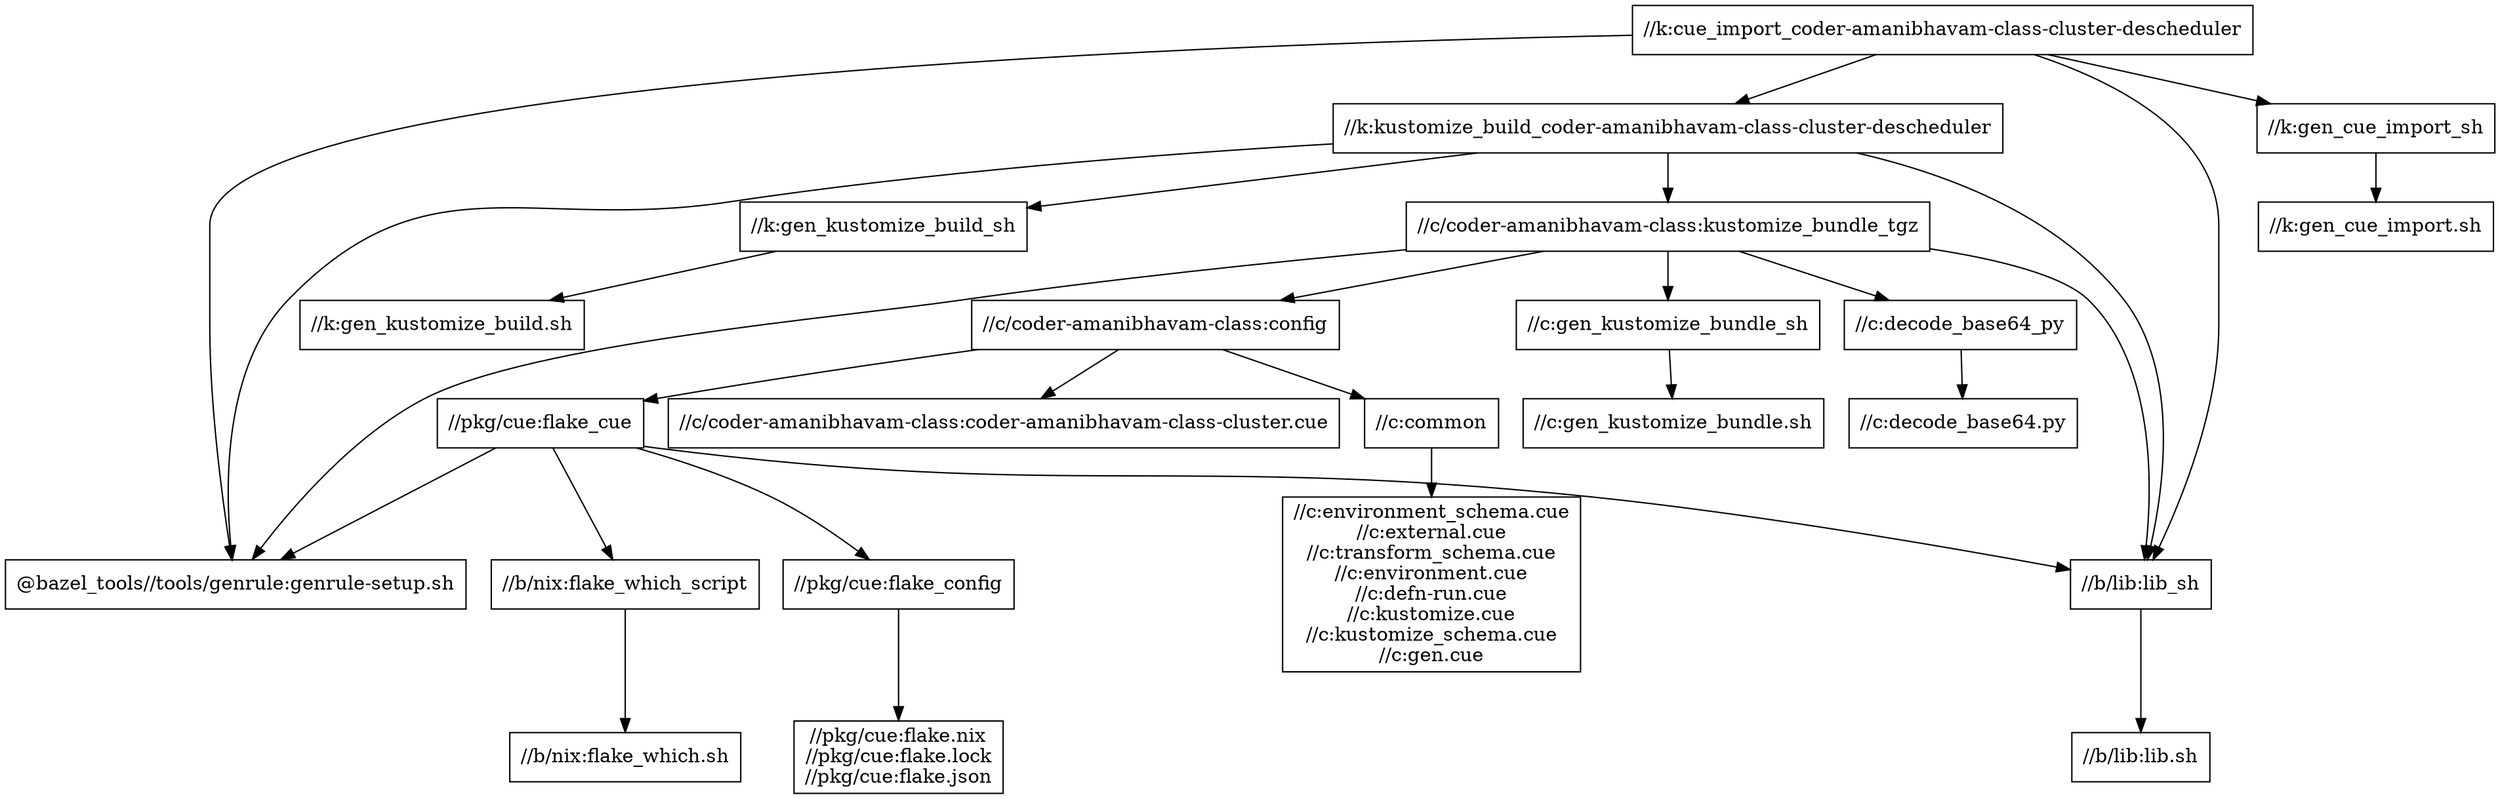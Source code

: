 digraph mygraph {
  node [shape=box];
  "//k:cue_import_coder-amanibhavam-class-cluster-descheduler"
  "//k:cue_import_coder-amanibhavam-class-cluster-descheduler" -> "//k:kustomize_build_coder-amanibhavam-class-cluster-descheduler"
  "//k:cue_import_coder-amanibhavam-class-cluster-descheduler" -> "//k:gen_cue_import_sh"
  "//k:cue_import_coder-amanibhavam-class-cluster-descheduler" -> "@bazel_tools//tools/genrule:genrule-setup.sh"
  "//k:cue_import_coder-amanibhavam-class-cluster-descheduler" -> "//b/lib:lib_sh"
  "//k:kustomize_build_coder-amanibhavam-class-cluster-descheduler"
  "//k:kustomize_build_coder-amanibhavam-class-cluster-descheduler" -> "//k:gen_kustomize_build_sh"
  "//k:kustomize_build_coder-amanibhavam-class-cluster-descheduler" -> "//c/coder-amanibhavam-class:kustomize_bundle_tgz"
  "//k:kustomize_build_coder-amanibhavam-class-cluster-descheduler" -> "//b/lib:lib_sh"
  "//k:kustomize_build_coder-amanibhavam-class-cluster-descheduler" -> "@bazel_tools//tools/genrule:genrule-setup.sh"
  "//k:gen_cue_import_sh"
  "//k:gen_cue_import_sh" -> "//k:gen_cue_import.sh"
  "//k:gen_kustomize_build_sh"
  "//k:gen_kustomize_build_sh" -> "//k:gen_kustomize_build.sh"
  "//c/coder-amanibhavam-class:kustomize_bundle_tgz"
  "//c/coder-amanibhavam-class:kustomize_bundle_tgz" -> "//c/coder-amanibhavam-class:config"
  "//c/coder-amanibhavam-class:kustomize_bundle_tgz" -> "@bazel_tools//tools/genrule:genrule-setup.sh"
  "//c/coder-amanibhavam-class:kustomize_bundle_tgz" -> "//c:gen_kustomize_bundle_sh"
  "//c/coder-amanibhavam-class:kustomize_bundle_tgz" -> "//c:decode_base64_py"
  "//c/coder-amanibhavam-class:kustomize_bundle_tgz" -> "//b/lib:lib_sh"
  "//c:decode_base64_py"
  "//c:decode_base64_py" -> "//c:decode_base64.py"
  "//c:decode_base64.py"
  "//c/coder-amanibhavam-class:config"
  "//c/coder-amanibhavam-class:config" -> "//pkg/cue:flake_cue"
  "//c/coder-amanibhavam-class:config" -> "//c/coder-amanibhavam-class:coder-amanibhavam-class-cluster.cue"
  "//c/coder-amanibhavam-class:config" -> "//c:common"
  "//c:common"
  "//c:common" -> "//c:environment_schema.cue\n//c:external.cue\n//c:transform_schema.cue\n//c:environment.cue\n//c:defn-run.cue\n//c:kustomize.cue\n//c:kustomize_schema.cue\n//c:gen.cue"
  "//c:environment_schema.cue\n//c:external.cue\n//c:transform_schema.cue\n//c:environment.cue\n//c:defn-run.cue\n//c:kustomize.cue\n//c:kustomize_schema.cue\n//c:gen.cue"
  "//c/coder-amanibhavam-class:coder-amanibhavam-class-cluster.cue"
  "//pkg/cue:flake_cue"
  "//pkg/cue:flake_cue" -> "//pkg/cue:flake_config"
  "//pkg/cue:flake_cue" -> "//b/nix:flake_which_script"
  "//pkg/cue:flake_cue" -> "@bazel_tools//tools/genrule:genrule-setup.sh"
  "//pkg/cue:flake_cue" -> "//b/lib:lib_sh"
  "//b/lib:lib_sh"
  "//b/lib:lib_sh" -> "//b/lib:lib.sh"
  "//c:gen_kustomize_bundle_sh"
  "//c:gen_kustomize_bundle_sh" -> "//c:gen_kustomize_bundle.sh"
  "//c:gen_kustomize_bundle.sh"
  "//k:gen_kustomize_build.sh"
  "//k:gen_cue_import.sh"
  "//pkg/cue:flake_config"
  "//pkg/cue:flake_config" -> "//pkg/cue:flake.nix\n//pkg/cue:flake.lock\n//pkg/cue:flake.json"
  "@bazel_tools//tools/genrule:genrule-setup.sh"
  "//pkg/cue:flake.nix\n//pkg/cue:flake.lock\n//pkg/cue:flake.json"
  "//b/lib:lib.sh"
  "//b/nix:flake_which_script"
  "//b/nix:flake_which_script" -> "//b/nix:flake_which.sh"
  "//b/nix:flake_which.sh"
}
